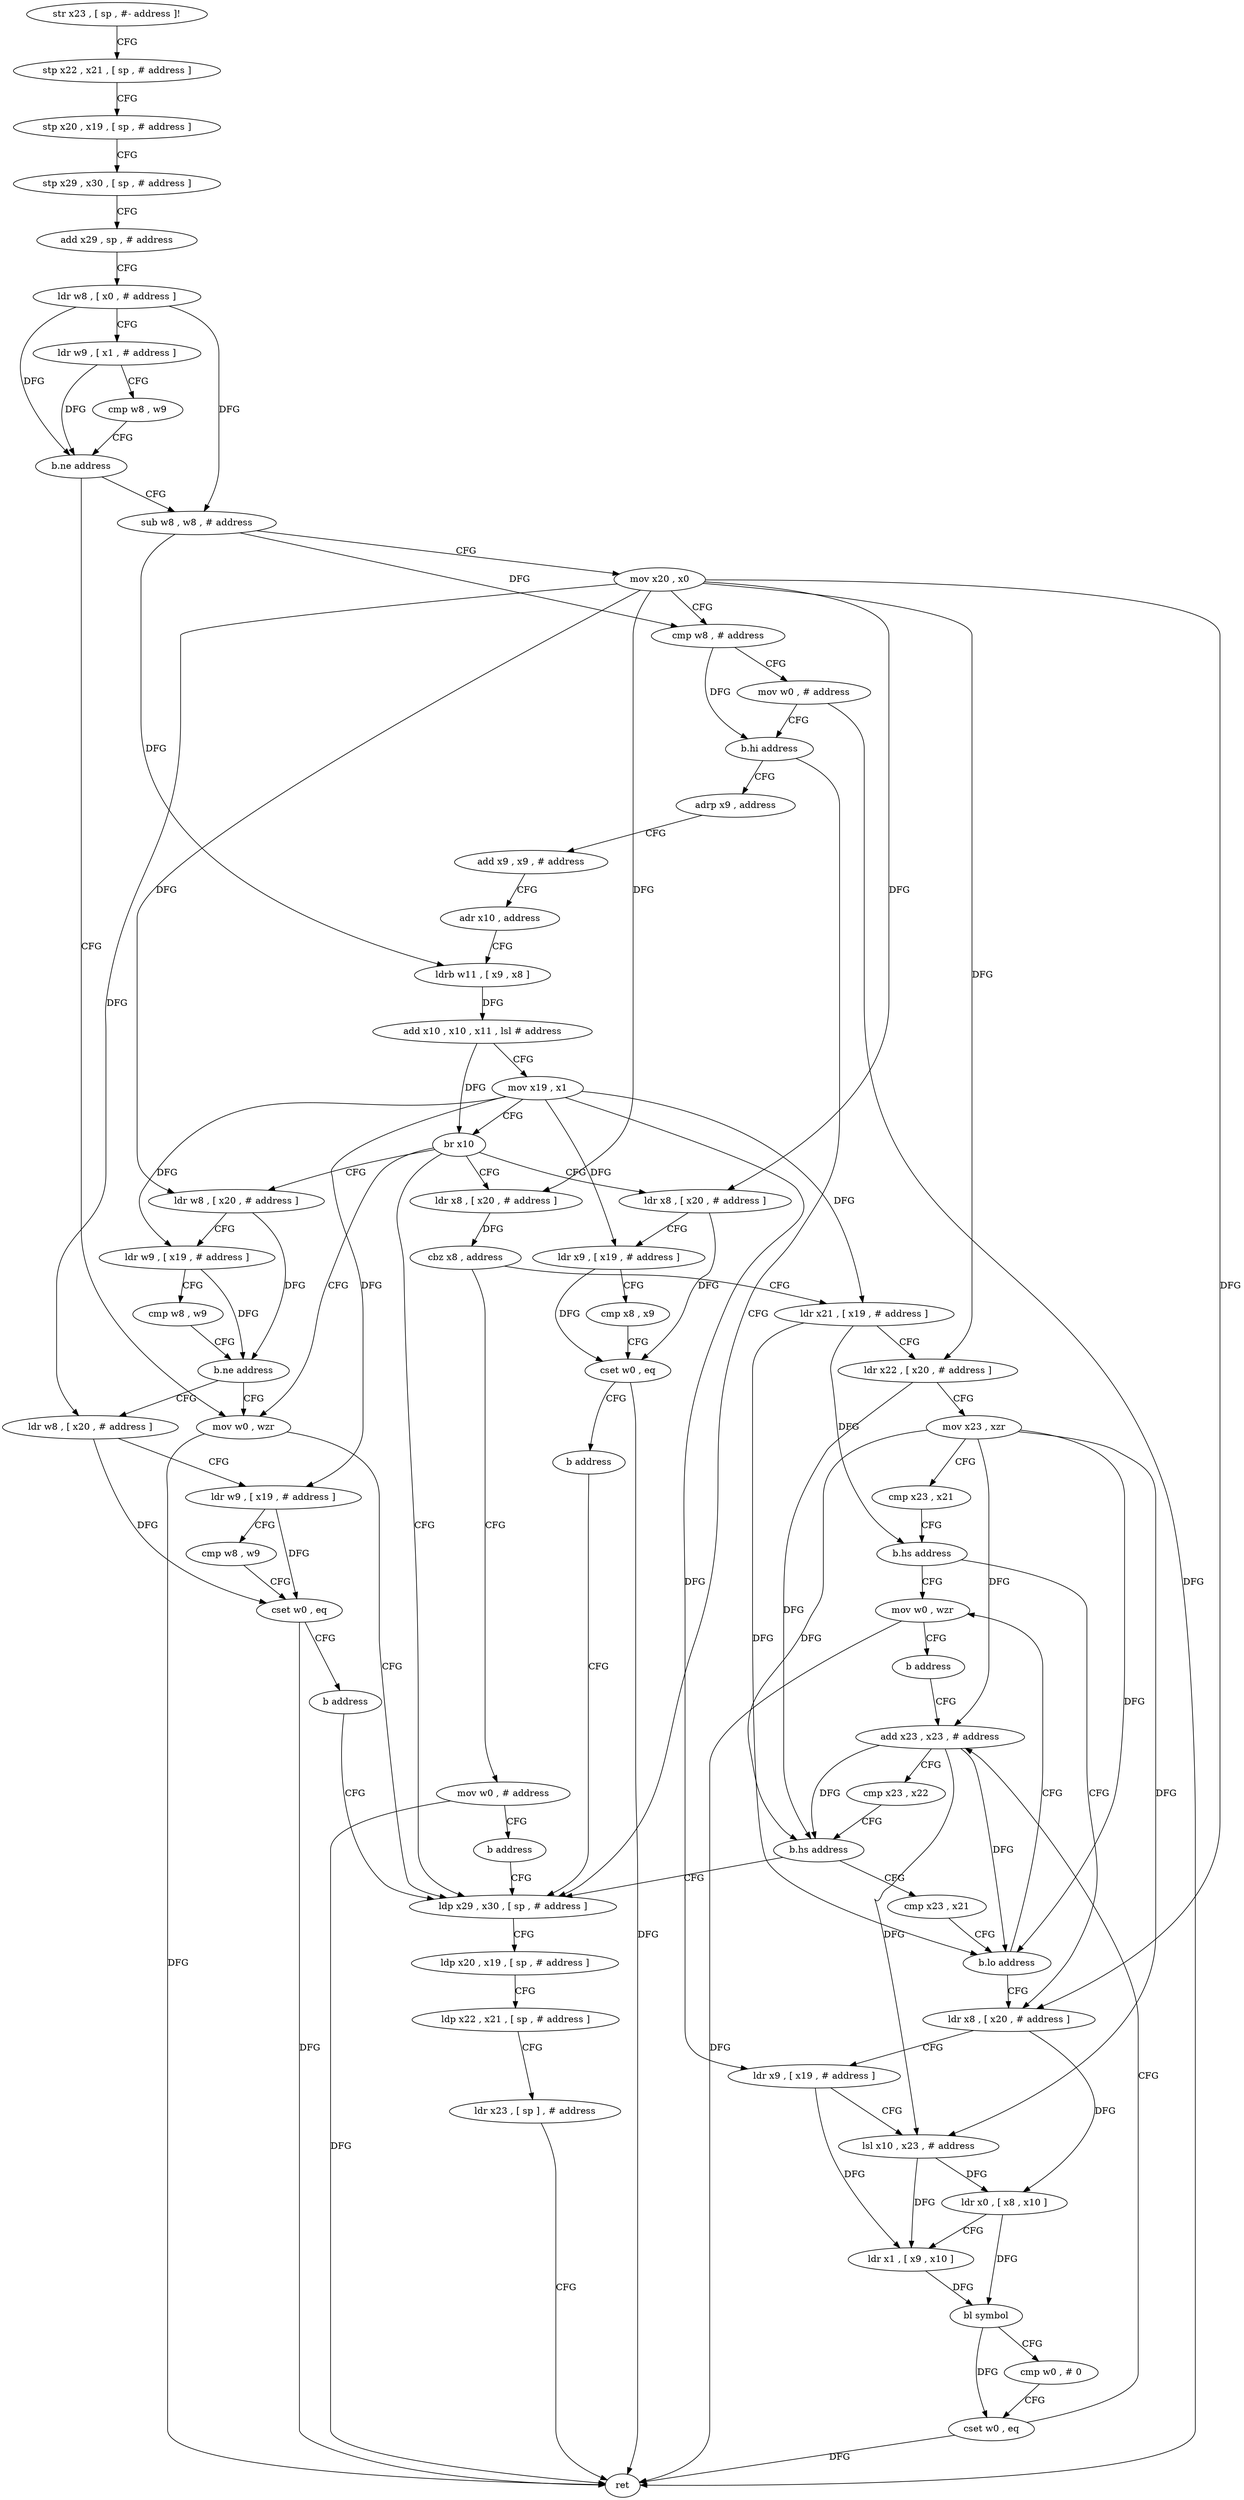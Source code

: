 digraph "func" {
"134392" [label = "str x23 , [ sp , #- address ]!" ]
"134396" [label = "stp x22 , x21 , [ sp , # address ]" ]
"134400" [label = "stp x20 , x19 , [ sp , # address ]" ]
"134404" [label = "stp x29 , x30 , [ sp , # address ]" ]
"134408" [label = "add x29 , sp , # address" ]
"134412" [label = "ldr w8 , [ x0 , # address ]" ]
"134416" [label = "ldr w9 , [ x1 , # address ]" ]
"134420" [label = "cmp w8 , w9" ]
"134424" [label = "b.ne address" ]
"134512" [label = "mov w0 , wzr" ]
"134428" [label = "sub w8 , w8 , # address" ]
"134516" [label = "ldp x29 , x30 , [ sp , # address ]" ]
"134432" [label = "mov x20 , x0" ]
"134436" [label = "cmp w8 , # address" ]
"134440" [label = "mov w0 , # address" ]
"134444" [label = "b.hi address" ]
"134448" [label = "adrp x9 , address" ]
"134520" [label = "ldp x20 , x19 , [ sp , # address ]" ]
"134524" [label = "ldp x22 , x21 , [ sp , # address ]" ]
"134528" [label = "ldr x23 , [ sp ] , # address" ]
"134532" [label = "ret" ]
"134452" [label = "add x9 , x9 , # address" ]
"134456" [label = "adr x10 , address" ]
"134460" [label = "ldrb w11 , [ x9 , x8 ]" ]
"134464" [label = "add x10 , x10 , x11 , lsl # address" ]
"134468" [label = "mov x19 , x1" ]
"134472" [label = "br x10" ]
"134476" [label = "ldr w8 , [ x20 , # address ]" ]
"134536" [label = "ldr x8 , [ x20 , # address ]" ]
"134556" [label = "ldr x8 , [ x20 , # address ]" ]
"134480" [label = "ldr w9 , [ x19 , # address ]" ]
"134484" [label = "cmp w8 , w9" ]
"134488" [label = "b.ne address" ]
"134492" [label = "ldr w8 , [ x20 , # address ]" ]
"134540" [label = "ldr x9 , [ x19 , # address ]" ]
"134544" [label = "cmp x8 , x9" ]
"134548" [label = "cset w0 , eq" ]
"134552" [label = "b address" ]
"134560" [label = "cbz x8 , address" ]
"134644" [label = "mov w0 , # address" ]
"134564" [label = "ldr x21 , [ x19 , # address ]" ]
"134496" [label = "ldr w9 , [ x19 , # address ]" ]
"134500" [label = "cmp w8 , w9" ]
"134504" [label = "cset w0 , eq" ]
"134508" [label = "b address" ]
"134648" [label = "b address" ]
"134568" [label = "ldr x22 , [ x20 , # address ]" ]
"134572" [label = "mov x23 , xzr" ]
"134576" [label = "cmp x23 , x21" ]
"134580" [label = "b.hs address" ]
"134636" [label = "mov w0 , wzr" ]
"134584" [label = "ldr x8 , [ x20 , # address ]" ]
"134640" [label = "b address" ]
"134616" [label = "add x23 , x23 , # address" ]
"134588" [label = "ldr x9 , [ x19 , # address ]" ]
"134592" [label = "lsl x10 , x23 , # address" ]
"134596" [label = "ldr x0 , [ x8 , x10 ]" ]
"134600" [label = "ldr x1 , [ x9 , x10 ]" ]
"134604" [label = "bl symbol" ]
"134608" [label = "cmp w0 , # 0" ]
"134612" [label = "cset w0 , eq" ]
"134620" [label = "cmp x23 , x22" ]
"134624" [label = "b.hs address" ]
"134628" [label = "cmp x23 , x21" ]
"134632" [label = "b.lo address" ]
"134392" -> "134396" [ label = "CFG" ]
"134396" -> "134400" [ label = "CFG" ]
"134400" -> "134404" [ label = "CFG" ]
"134404" -> "134408" [ label = "CFG" ]
"134408" -> "134412" [ label = "CFG" ]
"134412" -> "134416" [ label = "CFG" ]
"134412" -> "134424" [ label = "DFG" ]
"134412" -> "134428" [ label = "DFG" ]
"134416" -> "134420" [ label = "CFG" ]
"134416" -> "134424" [ label = "DFG" ]
"134420" -> "134424" [ label = "CFG" ]
"134424" -> "134512" [ label = "CFG" ]
"134424" -> "134428" [ label = "CFG" ]
"134512" -> "134516" [ label = "CFG" ]
"134512" -> "134532" [ label = "DFG" ]
"134428" -> "134432" [ label = "CFG" ]
"134428" -> "134436" [ label = "DFG" ]
"134428" -> "134460" [ label = "DFG" ]
"134516" -> "134520" [ label = "CFG" ]
"134432" -> "134436" [ label = "CFG" ]
"134432" -> "134476" [ label = "DFG" ]
"134432" -> "134536" [ label = "DFG" ]
"134432" -> "134556" [ label = "DFG" ]
"134432" -> "134492" [ label = "DFG" ]
"134432" -> "134568" [ label = "DFG" ]
"134432" -> "134584" [ label = "DFG" ]
"134436" -> "134440" [ label = "CFG" ]
"134436" -> "134444" [ label = "DFG" ]
"134440" -> "134444" [ label = "CFG" ]
"134440" -> "134532" [ label = "DFG" ]
"134444" -> "134516" [ label = "CFG" ]
"134444" -> "134448" [ label = "CFG" ]
"134448" -> "134452" [ label = "CFG" ]
"134520" -> "134524" [ label = "CFG" ]
"134524" -> "134528" [ label = "CFG" ]
"134528" -> "134532" [ label = "CFG" ]
"134452" -> "134456" [ label = "CFG" ]
"134456" -> "134460" [ label = "CFG" ]
"134460" -> "134464" [ label = "DFG" ]
"134464" -> "134468" [ label = "CFG" ]
"134464" -> "134472" [ label = "DFG" ]
"134468" -> "134472" [ label = "CFG" ]
"134468" -> "134480" [ label = "DFG" ]
"134468" -> "134540" [ label = "DFG" ]
"134468" -> "134496" [ label = "DFG" ]
"134468" -> "134564" [ label = "DFG" ]
"134468" -> "134588" [ label = "DFG" ]
"134472" -> "134476" [ label = "CFG" ]
"134472" -> "134512" [ label = "CFG" ]
"134472" -> "134516" [ label = "CFG" ]
"134472" -> "134536" [ label = "CFG" ]
"134472" -> "134556" [ label = "CFG" ]
"134476" -> "134480" [ label = "CFG" ]
"134476" -> "134488" [ label = "DFG" ]
"134536" -> "134540" [ label = "CFG" ]
"134536" -> "134548" [ label = "DFG" ]
"134556" -> "134560" [ label = "DFG" ]
"134480" -> "134484" [ label = "CFG" ]
"134480" -> "134488" [ label = "DFG" ]
"134484" -> "134488" [ label = "CFG" ]
"134488" -> "134512" [ label = "CFG" ]
"134488" -> "134492" [ label = "CFG" ]
"134492" -> "134496" [ label = "CFG" ]
"134492" -> "134504" [ label = "DFG" ]
"134540" -> "134544" [ label = "CFG" ]
"134540" -> "134548" [ label = "DFG" ]
"134544" -> "134548" [ label = "CFG" ]
"134548" -> "134552" [ label = "CFG" ]
"134548" -> "134532" [ label = "DFG" ]
"134552" -> "134516" [ label = "CFG" ]
"134560" -> "134644" [ label = "CFG" ]
"134560" -> "134564" [ label = "CFG" ]
"134644" -> "134648" [ label = "CFG" ]
"134644" -> "134532" [ label = "DFG" ]
"134564" -> "134568" [ label = "CFG" ]
"134564" -> "134580" [ label = "DFG" ]
"134564" -> "134632" [ label = "DFG" ]
"134496" -> "134500" [ label = "CFG" ]
"134496" -> "134504" [ label = "DFG" ]
"134500" -> "134504" [ label = "CFG" ]
"134504" -> "134508" [ label = "CFG" ]
"134504" -> "134532" [ label = "DFG" ]
"134508" -> "134516" [ label = "CFG" ]
"134648" -> "134516" [ label = "CFG" ]
"134568" -> "134572" [ label = "CFG" ]
"134568" -> "134624" [ label = "DFG" ]
"134572" -> "134576" [ label = "CFG" ]
"134572" -> "134592" [ label = "DFG" ]
"134572" -> "134616" [ label = "DFG" ]
"134572" -> "134624" [ label = "DFG" ]
"134572" -> "134632" [ label = "DFG" ]
"134576" -> "134580" [ label = "CFG" ]
"134580" -> "134636" [ label = "CFG" ]
"134580" -> "134584" [ label = "CFG" ]
"134636" -> "134640" [ label = "CFG" ]
"134636" -> "134532" [ label = "DFG" ]
"134584" -> "134588" [ label = "CFG" ]
"134584" -> "134596" [ label = "DFG" ]
"134640" -> "134616" [ label = "CFG" ]
"134616" -> "134620" [ label = "CFG" ]
"134616" -> "134592" [ label = "DFG" ]
"134616" -> "134624" [ label = "DFG" ]
"134616" -> "134632" [ label = "DFG" ]
"134588" -> "134592" [ label = "CFG" ]
"134588" -> "134600" [ label = "DFG" ]
"134592" -> "134596" [ label = "DFG" ]
"134592" -> "134600" [ label = "DFG" ]
"134596" -> "134600" [ label = "CFG" ]
"134596" -> "134604" [ label = "DFG" ]
"134600" -> "134604" [ label = "DFG" ]
"134604" -> "134608" [ label = "CFG" ]
"134604" -> "134612" [ label = "DFG" ]
"134608" -> "134612" [ label = "CFG" ]
"134612" -> "134616" [ label = "CFG" ]
"134612" -> "134532" [ label = "DFG" ]
"134620" -> "134624" [ label = "CFG" ]
"134624" -> "134516" [ label = "CFG" ]
"134624" -> "134628" [ label = "CFG" ]
"134628" -> "134632" [ label = "CFG" ]
"134632" -> "134584" [ label = "CFG" ]
"134632" -> "134636" [ label = "CFG" ]
}
